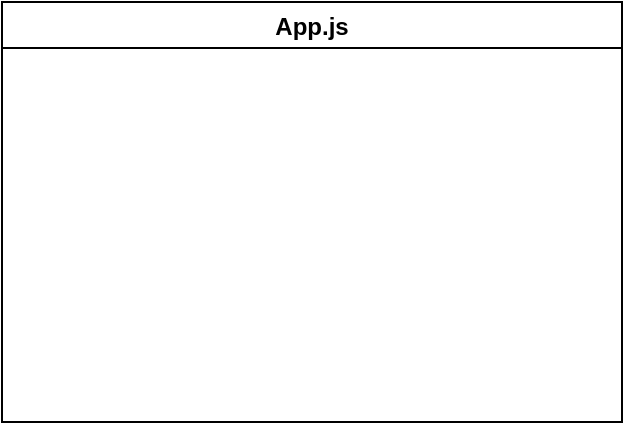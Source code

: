 <mxfile version="15.1.4" type="github">
  <diagram id="zTNhsmYmjn6xe1Ebr3OD" name="Page-1">
    <mxGraphModel dx="1186" dy="589" grid="1" gridSize="10" guides="1" tooltips="1" connect="1" arrows="1" fold="1" page="1" pageScale="1" pageWidth="827" pageHeight="1169" math="0" shadow="0">
      <root>
        <mxCell id="0" />
        <mxCell id="1" parent="0" />
        <mxCell id="UJhI4HKnFpjduF7_UGOD-6" value="App.js" style="swimlane;" vertex="1" parent="1">
          <mxGeometry x="240" y="60" width="310" height="210" as="geometry" />
        </mxCell>
      </root>
    </mxGraphModel>
  </diagram>
</mxfile>
